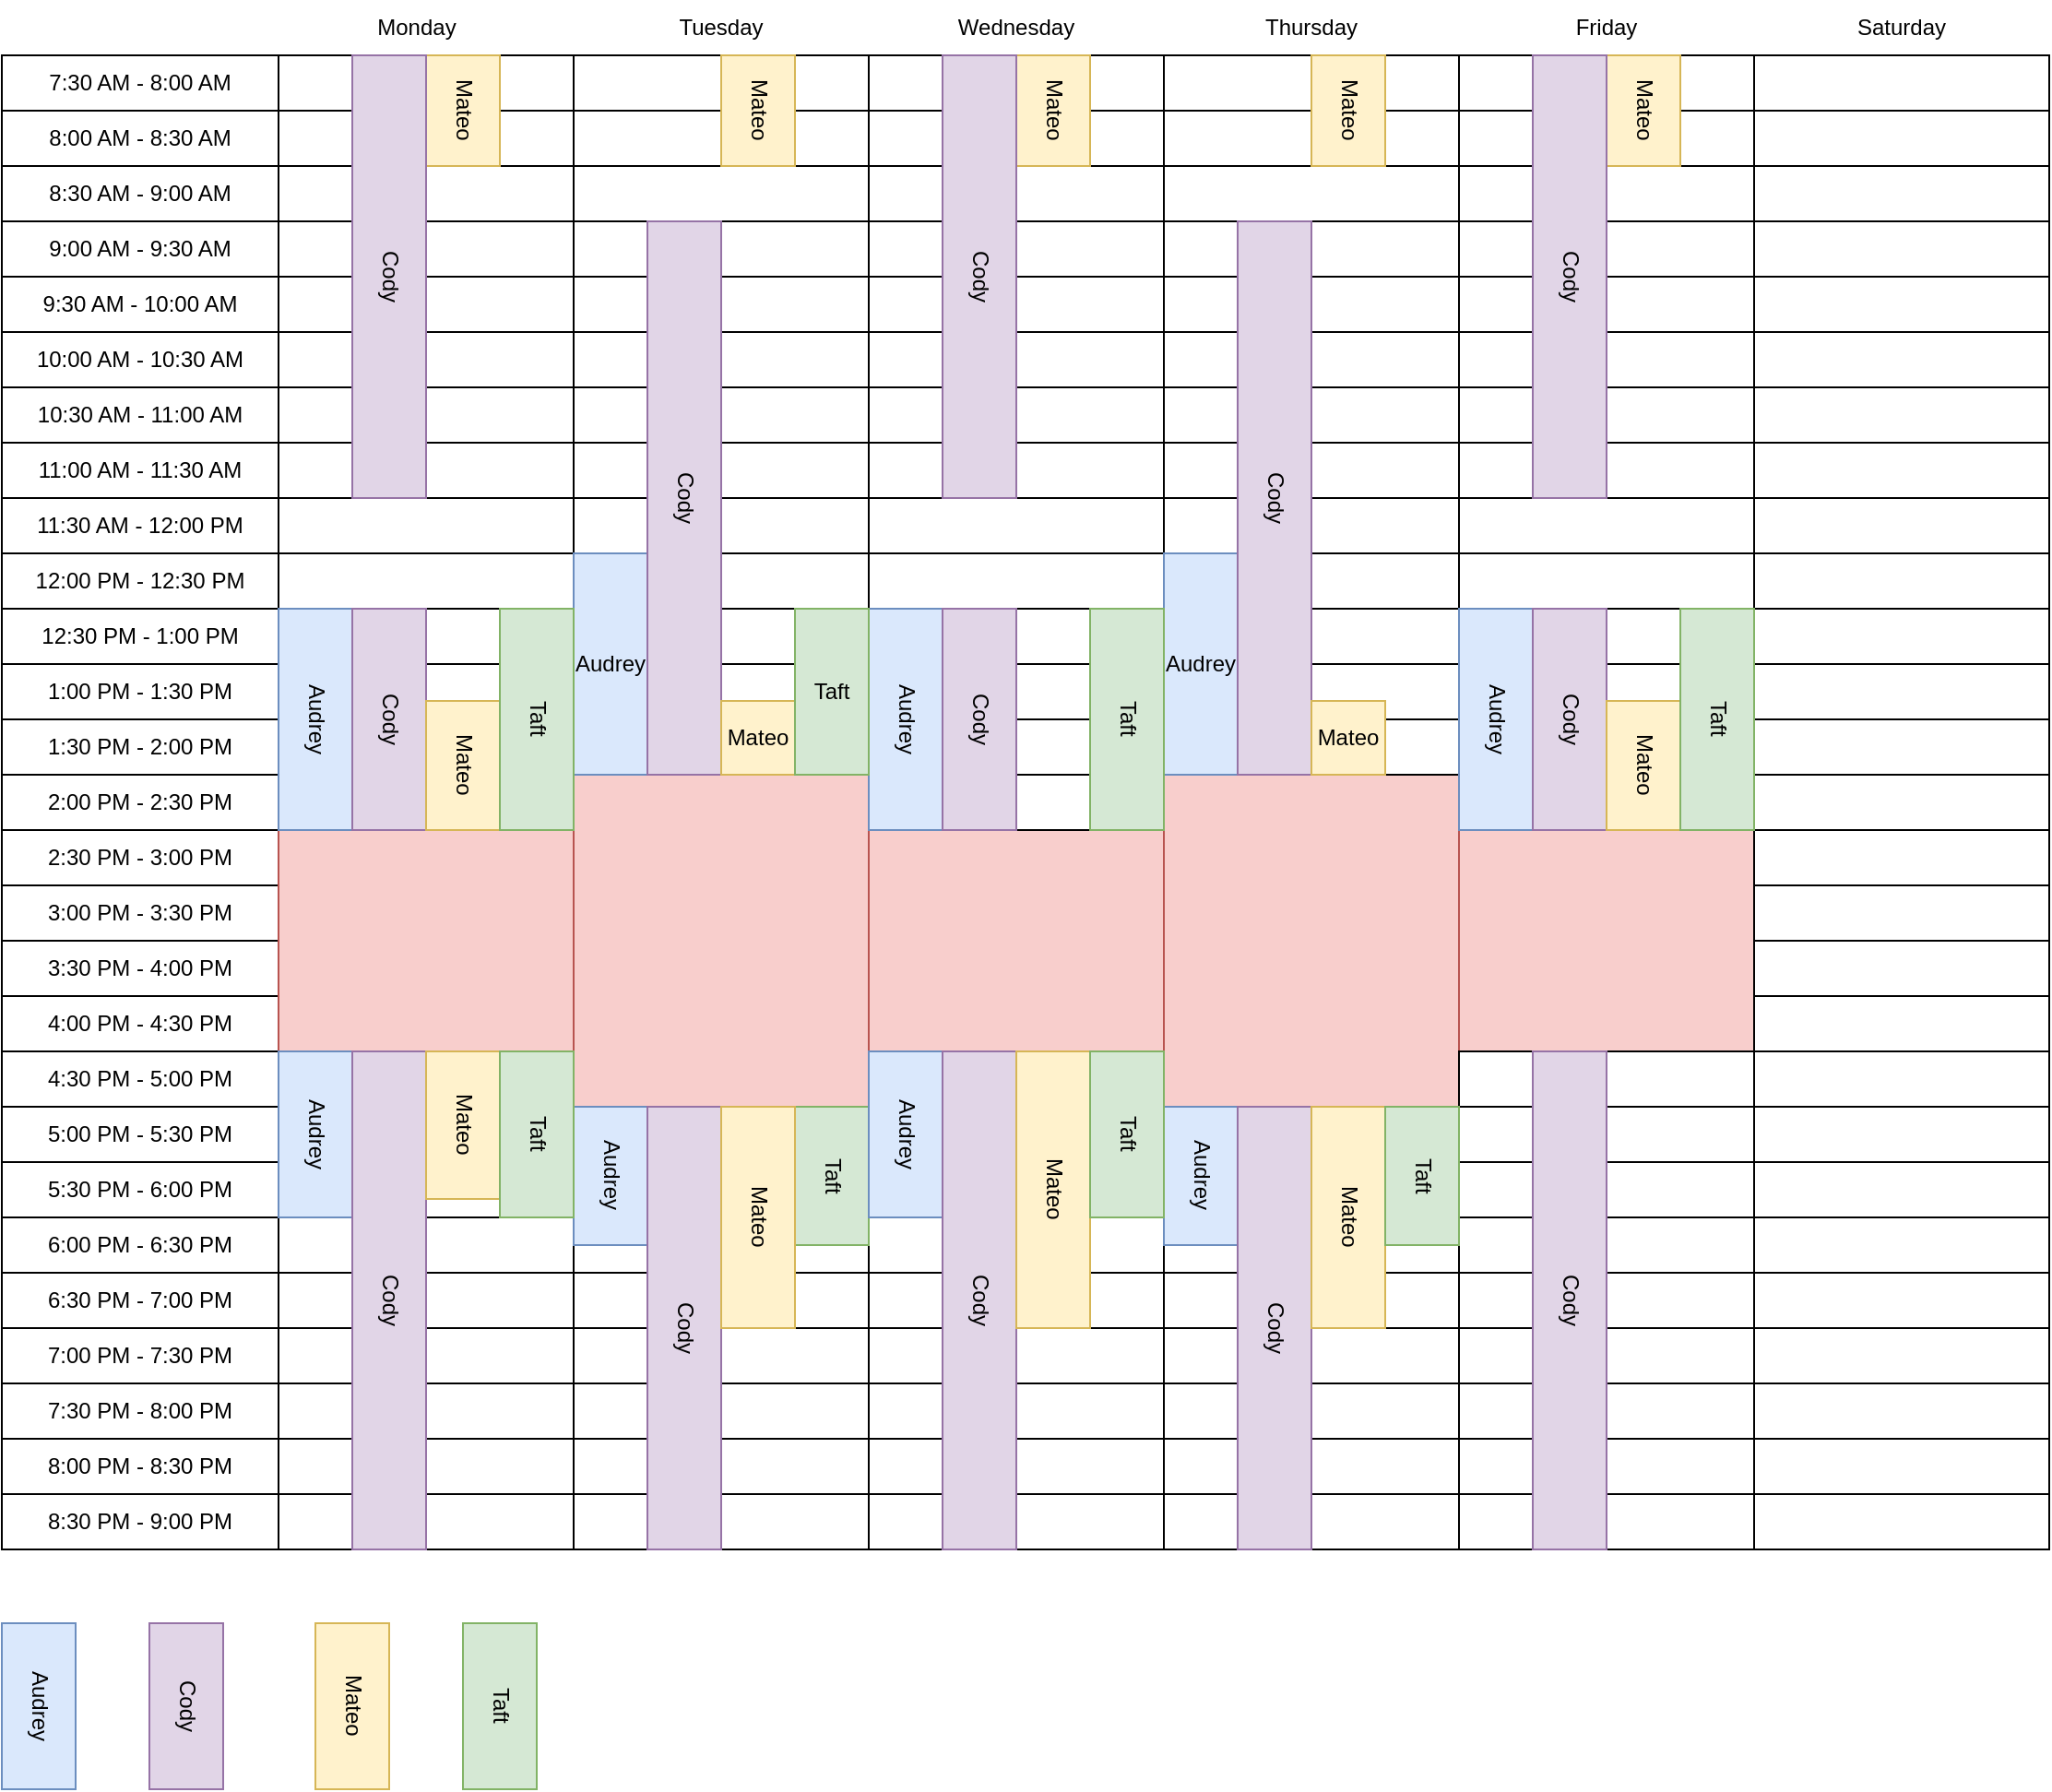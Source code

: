 <mxfile>
    <diagram id="uP_zvnIh-xmorhRnee6C" name="Page-1">
        <mxGraphModel dx="793" dy="464" grid="1" gridSize="10" guides="1" tooltips="1" connect="1" arrows="1" fold="1" page="1" pageScale="1" pageWidth="850" pageHeight="1100" math="0" shadow="0">
            <root>
                <mxCell id="0"/>
                <mxCell id="1" parent="0"/>
                <mxCell id="2" value="" style="rounded=0;whiteSpace=wrap;html=1;" parent="1" vertex="1">
                    <mxGeometry x="100" y="40" width="150" height="810" as="geometry"/>
                </mxCell>
                <mxCell id="4" value="7:30 AM - 8:00 AM" style="rounded=0;whiteSpace=wrap;html=1;" parent="1" vertex="1">
                    <mxGeometry x="100" y="40" width="150" height="30" as="geometry"/>
                </mxCell>
                <mxCell id="5" value="8:00 AM - 8:30 AM" style="rounded=0;whiteSpace=wrap;html=1;" parent="1" vertex="1">
                    <mxGeometry x="100" y="70" width="150" height="30" as="geometry"/>
                </mxCell>
                <mxCell id="7" value="8:30 AM - 9:00 AM" style="rounded=0;whiteSpace=wrap;html=1;" parent="1" vertex="1">
                    <mxGeometry x="100" y="100" width="150" height="30" as="geometry"/>
                </mxCell>
                <mxCell id="8" value="10:30 AM - 11:00 AM" style="rounded=0;whiteSpace=wrap;html=1;" parent="1" vertex="1">
                    <mxGeometry x="100" y="220" width="150" height="30" as="geometry"/>
                </mxCell>
                <mxCell id="9" value="11:00 AM - 11:30 AM" style="rounded=0;whiteSpace=wrap;html=1;" parent="1" vertex="1">
                    <mxGeometry x="100" y="250" width="150" height="30" as="geometry"/>
                </mxCell>
                <mxCell id="10" value="11:30 AM - 12:00 PM" style="rounded=0;whiteSpace=wrap;html=1;" parent="1" vertex="1">
                    <mxGeometry x="100" y="280" width="150" height="30" as="geometry"/>
                </mxCell>
                <mxCell id="11" value="12:00 PM - 12:30 PM" style="rounded=0;whiteSpace=wrap;html=1;" parent="1" vertex="1">
                    <mxGeometry x="100" y="310" width="150" height="30" as="geometry"/>
                </mxCell>
                <mxCell id="12" value="12:30 PM - 1:00 PM" style="rounded=0;whiteSpace=wrap;html=1;" parent="1" vertex="1">
                    <mxGeometry x="100" y="340" width="150" height="30" as="geometry"/>
                </mxCell>
                <mxCell id="13" value="1:00 PM - 1:30 PM" style="rounded=0;whiteSpace=wrap;html=1;" parent="1" vertex="1">
                    <mxGeometry x="100" y="370" width="150" height="30" as="geometry"/>
                </mxCell>
                <mxCell id="14" value="1:30 PM - 2:00 PM" style="rounded=0;whiteSpace=wrap;html=1;" parent="1" vertex="1">
                    <mxGeometry x="100" y="400" width="150" height="30" as="geometry"/>
                </mxCell>
                <mxCell id="15" value="2:00 PM - 2:30 PM" style="rounded=0;whiteSpace=wrap;html=1;" parent="1" vertex="1">
                    <mxGeometry x="100" y="430" width="150" height="30" as="geometry"/>
                </mxCell>
                <mxCell id="16" value="2:30 PM - 3:00 PM" style="rounded=0;whiteSpace=wrap;html=1;" parent="1" vertex="1">
                    <mxGeometry x="100" y="460" width="150" height="30" as="geometry"/>
                </mxCell>
                <mxCell id="17" value="3:00 PM - 3:30 PM" style="rounded=0;whiteSpace=wrap;html=1;" parent="1" vertex="1">
                    <mxGeometry x="100" y="490" width="150" height="30" as="geometry"/>
                </mxCell>
                <mxCell id="18" value="3:30 PM - 4:00 PM" style="rounded=0;whiteSpace=wrap;html=1;" parent="1" vertex="1">
                    <mxGeometry x="100" y="520" width="150" height="30" as="geometry"/>
                </mxCell>
                <mxCell id="19" value="4:00 PM - 4:30 PM" style="rounded=0;whiteSpace=wrap;html=1;" parent="1" vertex="1">
                    <mxGeometry x="100" y="550" width="150" height="30" as="geometry"/>
                </mxCell>
                <mxCell id="20" value="4:30 PM - 5:00 PM" style="rounded=0;whiteSpace=wrap;html=1;" parent="1" vertex="1">
                    <mxGeometry x="100" y="580" width="150" height="30" as="geometry"/>
                </mxCell>
                <mxCell id="23" value="5:00 PM - 5:30 PM" style="rounded=0;whiteSpace=wrap;html=1;" parent="1" vertex="1">
                    <mxGeometry x="100" y="610" width="150" height="30" as="geometry"/>
                </mxCell>
                <mxCell id="24" value="10:00 AM - 10:30 AM" style="rounded=0;whiteSpace=wrap;html=1;" parent="1" vertex="1">
                    <mxGeometry x="100" y="190" width="150" height="30" as="geometry"/>
                </mxCell>
                <mxCell id="25" value="5:30 PM - 6:00 PM" style="rounded=0;whiteSpace=wrap;html=1;" parent="1" vertex="1">
                    <mxGeometry x="100" y="640" width="150" height="30" as="geometry"/>
                </mxCell>
                <mxCell id="26" value="6:00 PM - 6:30 PM" style="rounded=0;whiteSpace=wrap;html=1;" parent="1" vertex="1">
                    <mxGeometry x="100" y="670" width="150" height="30" as="geometry"/>
                </mxCell>
                <mxCell id="27" value="6:30 PM - 7:00 PM" style="rounded=0;whiteSpace=wrap;html=1;" parent="1" vertex="1">
                    <mxGeometry x="100" y="700" width="150" height="30" as="geometry"/>
                </mxCell>
                <mxCell id="28" value="7:00 PM - 7:30 PM" style="rounded=0;whiteSpace=wrap;html=1;" parent="1" vertex="1">
                    <mxGeometry x="100" y="730" width="150" height="30" as="geometry"/>
                </mxCell>
                <mxCell id="30" value="7:30 PM - 8:00 PM" style="rounded=0;whiteSpace=wrap;html=1;" parent="1" vertex="1">
                    <mxGeometry x="100" y="760" width="150" height="30" as="geometry"/>
                </mxCell>
                <mxCell id="31" value="8:00 PM - 8:30 PM" style="rounded=0;whiteSpace=wrap;html=1;" parent="1" vertex="1">
                    <mxGeometry x="100" y="790" width="150" height="30" as="geometry"/>
                </mxCell>
                <mxCell id="32" value="8:30 PM - 9:00 PM" style="rounded=0;whiteSpace=wrap;html=1;" parent="1" vertex="1">
                    <mxGeometry x="100" y="820" width="150" height="30" as="geometry"/>
                </mxCell>
                <mxCell id="35" value="" style="rounded=0;whiteSpace=wrap;html=1;fillColor=#f8cecc;strokeColor=#b85450;" parent="1" vertex="1">
                    <mxGeometry x="250" y="40" width="160" height="810" as="geometry"/>
                </mxCell>
                <mxCell id="36" value="Monday" style="text;html=1;align=center;verticalAlign=middle;whiteSpace=wrap;rounded=0;" parent="1" vertex="1">
                    <mxGeometry x="295" y="10" width="60" height="30" as="geometry"/>
                </mxCell>
                <mxCell id="37" value="" style="rounded=0;whiteSpace=wrap;html=1;" parent="1" vertex="1">
                    <mxGeometry x="250" y="40" width="160" height="30" as="geometry"/>
                </mxCell>
                <mxCell id="38" value="" style="rounded=0;whiteSpace=wrap;html=1;" parent="1" vertex="1">
                    <mxGeometry x="250" y="70" width="160" height="30" as="geometry"/>
                </mxCell>
                <mxCell id="40" value="" style="rounded=0;whiteSpace=wrap;html=1;" parent="1" vertex="1">
                    <mxGeometry x="250" y="130" width="160" height="30" as="geometry"/>
                </mxCell>
                <mxCell id="41" value="" style="rounded=0;whiteSpace=wrap;html=1;" parent="1" vertex="1">
                    <mxGeometry x="250" y="160" width="160" height="30" as="geometry"/>
                </mxCell>
                <mxCell id="42" value="" style="rounded=0;whiteSpace=wrap;html=1;" parent="1" vertex="1">
                    <mxGeometry x="250" y="190" width="160" height="30" as="geometry"/>
                </mxCell>
                <mxCell id="43" value="" style="rounded=0;whiteSpace=wrap;html=1;" parent="1" vertex="1">
                    <mxGeometry x="250" y="220" width="160" height="30" as="geometry"/>
                </mxCell>
                <mxCell id="44" value="" style="rounded=0;whiteSpace=wrap;html=1;" parent="1" vertex="1">
                    <mxGeometry x="250" y="250" width="160" height="30" as="geometry"/>
                </mxCell>
                <mxCell id="45" value="" style="rounded=0;whiteSpace=wrap;html=1;" parent="1" vertex="1">
                    <mxGeometry x="250" y="280" width="160" height="30" as="geometry"/>
                </mxCell>
                <mxCell id="46" value="" style="rounded=0;whiteSpace=wrap;html=1;" parent="1" vertex="1">
                    <mxGeometry x="250" y="310" width="160" height="30" as="geometry"/>
                </mxCell>
                <mxCell id="47" value="" style="rounded=0;whiteSpace=wrap;html=1;" parent="1" vertex="1">
                    <mxGeometry x="250" y="340" width="160" height="30" as="geometry"/>
                </mxCell>
                <mxCell id="48" value="" style="rounded=0;whiteSpace=wrap;html=1;" parent="1" vertex="1">
                    <mxGeometry x="250" y="370" width="160" height="30" as="geometry"/>
                </mxCell>
                <mxCell id="49" value="" style="rounded=0;whiteSpace=wrap;html=1;" parent="1" vertex="1">
                    <mxGeometry x="250" y="400" width="160" height="30" as="geometry"/>
                </mxCell>
                <mxCell id="50" value="" style="rounded=0;whiteSpace=wrap;html=1;" parent="1" vertex="1">
                    <mxGeometry x="250" y="430" width="160" height="30" as="geometry"/>
                </mxCell>
                <mxCell id="55" value="" style="rounded=0;whiteSpace=wrap;html=1;" parent="1" vertex="1">
                    <mxGeometry x="250" y="580" width="160" height="30" as="geometry"/>
                </mxCell>
                <mxCell id="56" value="" style="rounded=0;whiteSpace=wrap;html=1;" parent="1" vertex="1">
                    <mxGeometry x="250" y="610" width="160" height="30" as="geometry"/>
                </mxCell>
                <mxCell id="57" value="" style="rounded=0;whiteSpace=wrap;html=1;" parent="1" vertex="1">
                    <mxGeometry x="250" y="640" width="160" height="30" as="geometry"/>
                </mxCell>
                <mxCell id="58" value="" style="rounded=0;whiteSpace=wrap;html=1;" parent="1" vertex="1">
                    <mxGeometry x="250" y="670" width="160" height="30" as="geometry"/>
                </mxCell>
                <mxCell id="59" value="" style="rounded=0;whiteSpace=wrap;html=1;" parent="1" vertex="1">
                    <mxGeometry x="250" y="700" width="160" height="30" as="geometry"/>
                </mxCell>
                <mxCell id="60" value="" style="rounded=0;whiteSpace=wrap;html=1;" parent="1" vertex="1">
                    <mxGeometry x="250" y="730" width="160" height="30" as="geometry"/>
                </mxCell>
                <mxCell id="61" value="" style="rounded=0;whiteSpace=wrap;html=1;" parent="1" vertex="1">
                    <mxGeometry x="250" y="760" width="160" height="30" as="geometry"/>
                </mxCell>
                <mxCell id="62" value="" style="rounded=0;whiteSpace=wrap;html=1;" parent="1" vertex="1">
                    <mxGeometry x="250" y="790" width="160" height="30" as="geometry"/>
                </mxCell>
                <mxCell id="63" value="" style="rounded=0;whiteSpace=wrap;html=1;" parent="1" vertex="1">
                    <mxGeometry x="250" y="820" width="160" height="30" as="geometry"/>
                </mxCell>
                <mxCell id="64" value="" style="rounded=0;whiteSpace=wrap;html=1;fillColor=#f8cecc;strokeColor=#b85450;" parent="1" vertex="1">
                    <mxGeometry x="410" y="40" width="160" height="810" as="geometry"/>
                </mxCell>
                <mxCell id="65" value="Tuesday" style="text;html=1;align=center;verticalAlign=middle;whiteSpace=wrap;rounded=0;" parent="1" vertex="1">
                    <mxGeometry x="460" y="10" width="60" height="30" as="geometry"/>
                </mxCell>
                <mxCell id="66" value="" style="rounded=0;whiteSpace=wrap;html=1;" parent="1" vertex="1">
                    <mxGeometry x="410" y="40" width="160" height="30" as="geometry"/>
                </mxCell>
                <mxCell id="67" value="" style="rounded=0;whiteSpace=wrap;html=1;" parent="1" vertex="1">
                    <mxGeometry x="410" y="70" width="160" height="30" as="geometry"/>
                </mxCell>
                <mxCell id="68" value="" style="rounded=0;whiteSpace=wrap;html=1;" parent="1" vertex="1">
                    <mxGeometry x="410" y="100" width="160" height="30" as="geometry"/>
                </mxCell>
                <mxCell id="69" value="" style="rounded=0;whiteSpace=wrap;html=1;" parent="1" vertex="1">
                    <mxGeometry x="410" y="130" width="160" height="30" as="geometry"/>
                </mxCell>
                <mxCell id="70" value="" style="rounded=0;whiteSpace=wrap;html=1;" parent="1" vertex="1">
                    <mxGeometry x="410" y="160" width="160" height="30" as="geometry"/>
                </mxCell>
                <mxCell id="71" value="" style="rounded=0;whiteSpace=wrap;html=1;" parent="1" vertex="1">
                    <mxGeometry x="410" y="190" width="160" height="30" as="geometry"/>
                </mxCell>
                <mxCell id="72" value="" style="rounded=0;whiteSpace=wrap;html=1;" parent="1" vertex="1">
                    <mxGeometry x="410" y="220" width="160" height="30" as="geometry"/>
                </mxCell>
                <mxCell id="73" value="" style="rounded=0;whiteSpace=wrap;html=1;" parent="1" vertex="1">
                    <mxGeometry x="410" y="250" width="160" height="30" as="geometry"/>
                </mxCell>
                <mxCell id="74" value="" style="rounded=0;whiteSpace=wrap;html=1;" parent="1" vertex="1">
                    <mxGeometry x="410" y="280" width="160" height="30" as="geometry"/>
                </mxCell>
                <mxCell id="75" value="" style="rounded=0;whiteSpace=wrap;html=1;" parent="1" vertex="1">
                    <mxGeometry x="410" y="310" width="160" height="30" as="geometry"/>
                </mxCell>
                <mxCell id="76" value="" style="rounded=0;whiteSpace=wrap;html=1;" parent="1" vertex="1">
                    <mxGeometry x="410" y="340" width="160" height="30" as="geometry"/>
                </mxCell>
                <mxCell id="77" value="" style="rounded=0;whiteSpace=wrap;html=1;" parent="1" vertex="1">
                    <mxGeometry x="410" y="370" width="160" height="30" as="geometry"/>
                </mxCell>
                <mxCell id="78" value="" style="rounded=0;whiteSpace=wrap;html=1;" parent="1" vertex="1">
                    <mxGeometry x="410" y="400" width="160" height="30" as="geometry"/>
                </mxCell>
                <mxCell id="85" value="" style="rounded=0;whiteSpace=wrap;html=1;" parent="1" vertex="1">
                    <mxGeometry x="410" y="610" width="160" height="30" as="geometry"/>
                </mxCell>
                <mxCell id="86" value="" style="rounded=0;whiteSpace=wrap;html=1;" parent="1" vertex="1">
                    <mxGeometry x="410" y="640" width="160" height="30" as="geometry"/>
                </mxCell>
                <mxCell id="87" value="" style="rounded=0;whiteSpace=wrap;html=1;" parent="1" vertex="1">
                    <mxGeometry x="410" y="670" width="160" height="30" as="geometry"/>
                </mxCell>
                <mxCell id="88" value="" style="rounded=0;whiteSpace=wrap;html=1;" parent="1" vertex="1">
                    <mxGeometry x="410" y="700" width="160" height="30" as="geometry"/>
                </mxCell>
                <mxCell id="89" value="" style="rounded=0;whiteSpace=wrap;html=1;" parent="1" vertex="1">
                    <mxGeometry x="410" y="730" width="160" height="30" as="geometry"/>
                </mxCell>
                <mxCell id="90" value="" style="rounded=0;whiteSpace=wrap;html=1;" parent="1" vertex="1">
                    <mxGeometry x="410" y="760" width="160" height="30" as="geometry"/>
                </mxCell>
                <mxCell id="91" value="" style="rounded=0;whiteSpace=wrap;html=1;" parent="1" vertex="1">
                    <mxGeometry x="410" y="790" width="160" height="30" as="geometry"/>
                </mxCell>
                <mxCell id="92" value="" style="rounded=0;whiteSpace=wrap;html=1;" parent="1" vertex="1">
                    <mxGeometry x="410" y="820" width="160" height="30" as="geometry"/>
                </mxCell>
                <mxCell id="93" value="" style="rounded=0;whiteSpace=wrap;html=1;fillColor=#f8cecc;strokeColor=#b85450;" parent="1" vertex="1">
                    <mxGeometry x="570" y="40" width="160" height="810" as="geometry"/>
                </mxCell>
                <mxCell id="94" value="Wednesday" style="text;html=1;align=center;verticalAlign=middle;whiteSpace=wrap;rounded=0;" parent="1" vertex="1">
                    <mxGeometry x="620" y="10" width="60" height="30" as="geometry"/>
                </mxCell>
                <mxCell id="95" value="" style="rounded=0;whiteSpace=wrap;html=1;" parent="1" vertex="1">
                    <mxGeometry x="570" y="40" width="160" height="30" as="geometry"/>
                </mxCell>
                <mxCell id="96" value="" style="rounded=0;whiteSpace=wrap;html=1;" parent="1" vertex="1">
                    <mxGeometry x="570" y="70" width="160" height="30" as="geometry"/>
                </mxCell>
                <mxCell id="97" value="" style="rounded=0;whiteSpace=wrap;html=1;" parent="1" vertex="1">
                    <mxGeometry x="570" y="100" width="160" height="30" as="geometry"/>
                </mxCell>
                <mxCell id="98" value="" style="rounded=0;whiteSpace=wrap;html=1;" parent="1" vertex="1">
                    <mxGeometry x="570" y="130" width="160" height="30" as="geometry"/>
                </mxCell>
                <mxCell id="99" value="" style="rounded=0;whiteSpace=wrap;html=1;" parent="1" vertex="1">
                    <mxGeometry x="570" y="160" width="160" height="30" as="geometry"/>
                </mxCell>
                <mxCell id="100" value="" style="rounded=0;whiteSpace=wrap;html=1;" parent="1" vertex="1">
                    <mxGeometry x="570" y="190" width="160" height="30" as="geometry"/>
                </mxCell>
                <mxCell id="101" value="" style="rounded=0;whiteSpace=wrap;html=1;" parent="1" vertex="1">
                    <mxGeometry x="570" y="220" width="160" height="30" as="geometry"/>
                </mxCell>
                <mxCell id="102" value="" style="rounded=0;whiteSpace=wrap;html=1;" parent="1" vertex="1">
                    <mxGeometry x="570" y="250" width="160" height="30" as="geometry"/>
                </mxCell>
                <mxCell id="103" value="" style="rounded=0;whiteSpace=wrap;html=1;" parent="1" vertex="1">
                    <mxGeometry x="570" y="280" width="160" height="30" as="geometry"/>
                </mxCell>
                <mxCell id="104" value="" style="rounded=0;whiteSpace=wrap;html=1;" parent="1" vertex="1">
                    <mxGeometry x="570" y="310" width="160" height="30" as="geometry"/>
                </mxCell>
                <mxCell id="105" value="" style="rounded=0;whiteSpace=wrap;html=1;" parent="1" vertex="1">
                    <mxGeometry x="570" y="340" width="160" height="30" as="geometry"/>
                </mxCell>
                <mxCell id="106" value="" style="rounded=0;whiteSpace=wrap;html=1;" parent="1" vertex="1">
                    <mxGeometry x="570" y="370" width="160" height="30" as="geometry"/>
                </mxCell>
                <mxCell id="107" value="" style="rounded=0;whiteSpace=wrap;html=1;" parent="1" vertex="1">
                    <mxGeometry x="570" y="400" width="160" height="30" as="geometry"/>
                </mxCell>
                <mxCell id="108" value="" style="rounded=0;whiteSpace=wrap;html=1;" parent="1" vertex="1">
                    <mxGeometry x="570" y="430" width="160" height="30" as="geometry"/>
                </mxCell>
                <mxCell id="113" value="" style="rounded=0;whiteSpace=wrap;html=1;" parent="1" vertex="1">
                    <mxGeometry x="570" y="580" width="160" height="30" as="geometry"/>
                </mxCell>
                <mxCell id="114" value="" style="rounded=0;whiteSpace=wrap;html=1;" parent="1" vertex="1">
                    <mxGeometry x="570" y="610" width="160" height="30" as="geometry"/>
                </mxCell>
                <mxCell id="115" value="" style="rounded=0;whiteSpace=wrap;html=1;" parent="1" vertex="1">
                    <mxGeometry x="570" y="640" width="160" height="30" as="geometry"/>
                </mxCell>
                <mxCell id="116" value="" style="rounded=0;whiteSpace=wrap;html=1;" parent="1" vertex="1">
                    <mxGeometry x="570" y="670" width="160" height="30" as="geometry"/>
                </mxCell>
                <mxCell id="117" value="" style="rounded=0;whiteSpace=wrap;html=1;" parent="1" vertex="1">
                    <mxGeometry x="570" y="700" width="160" height="30" as="geometry"/>
                </mxCell>
                <mxCell id="118" value="" style="rounded=0;whiteSpace=wrap;html=1;" parent="1" vertex="1">
                    <mxGeometry x="570" y="730" width="160" height="30" as="geometry"/>
                </mxCell>
                <mxCell id="119" value="" style="rounded=0;whiteSpace=wrap;html=1;" parent="1" vertex="1">
                    <mxGeometry x="570" y="760" width="160" height="30" as="geometry"/>
                </mxCell>
                <mxCell id="120" value="" style="rounded=0;whiteSpace=wrap;html=1;" parent="1" vertex="1">
                    <mxGeometry x="570" y="790" width="160" height="30" as="geometry"/>
                </mxCell>
                <mxCell id="121" value="" style="rounded=0;whiteSpace=wrap;html=1;" parent="1" vertex="1">
                    <mxGeometry x="570" y="820" width="160" height="30" as="geometry"/>
                </mxCell>
                <mxCell id="122" value="" style="rounded=0;whiteSpace=wrap;html=1;fillColor=#f8cecc;strokeColor=#b85450;" parent="1" vertex="1">
                    <mxGeometry x="730" y="40" width="160" height="810" as="geometry"/>
                </mxCell>
                <mxCell id="123" value="Thursday" style="text;html=1;align=center;verticalAlign=middle;whiteSpace=wrap;rounded=0;" parent="1" vertex="1">
                    <mxGeometry x="780" y="10" width="60" height="30" as="geometry"/>
                </mxCell>
                <mxCell id="124" value="" style="rounded=0;whiteSpace=wrap;html=1;" parent="1" vertex="1">
                    <mxGeometry x="730" y="40" width="160" height="30" as="geometry"/>
                </mxCell>
                <mxCell id="125" value="" style="rounded=0;whiteSpace=wrap;html=1;" parent="1" vertex="1">
                    <mxGeometry x="730" y="70" width="160" height="30" as="geometry"/>
                </mxCell>
                <mxCell id="126" value="" style="rounded=0;whiteSpace=wrap;html=1;" parent="1" vertex="1">
                    <mxGeometry x="730" y="100" width="160" height="30" as="geometry"/>
                </mxCell>
                <mxCell id="127" value="" style="rounded=0;whiteSpace=wrap;html=1;" parent="1" vertex="1">
                    <mxGeometry x="730" y="130" width="160" height="30" as="geometry"/>
                </mxCell>
                <mxCell id="128" value="" style="rounded=0;whiteSpace=wrap;html=1;" parent="1" vertex="1">
                    <mxGeometry x="730" y="160" width="160" height="30" as="geometry"/>
                </mxCell>
                <mxCell id="129" value="" style="rounded=0;whiteSpace=wrap;html=1;" parent="1" vertex="1">
                    <mxGeometry x="730" y="190" width="160" height="30" as="geometry"/>
                </mxCell>
                <mxCell id="130" value="" style="rounded=0;whiteSpace=wrap;html=1;" parent="1" vertex="1">
                    <mxGeometry x="730" y="220" width="160" height="30" as="geometry"/>
                </mxCell>
                <mxCell id="131" value="" style="rounded=0;whiteSpace=wrap;html=1;" parent="1" vertex="1">
                    <mxGeometry x="730" y="250" width="160" height="30" as="geometry"/>
                </mxCell>
                <mxCell id="132" value="" style="rounded=0;whiteSpace=wrap;html=1;" parent="1" vertex="1">
                    <mxGeometry x="730" y="280" width="160" height="30" as="geometry"/>
                </mxCell>
                <mxCell id="133" value="" style="rounded=0;whiteSpace=wrap;html=1;" parent="1" vertex="1">
                    <mxGeometry x="730" y="310" width="160" height="30" as="geometry"/>
                </mxCell>
                <mxCell id="134" value="" style="rounded=0;whiteSpace=wrap;html=1;" parent="1" vertex="1">
                    <mxGeometry x="730" y="340" width="160" height="30" as="geometry"/>
                </mxCell>
                <mxCell id="135" value="" style="rounded=0;whiteSpace=wrap;html=1;" parent="1" vertex="1">
                    <mxGeometry x="730" y="370" width="160" height="30" as="geometry"/>
                </mxCell>
                <mxCell id="136" value="" style="rounded=0;whiteSpace=wrap;html=1;" parent="1" vertex="1">
                    <mxGeometry x="730" y="400" width="160" height="30" as="geometry"/>
                </mxCell>
                <mxCell id="143" value="" style="rounded=0;whiteSpace=wrap;html=1;" parent="1" vertex="1">
                    <mxGeometry x="730" y="610" width="160" height="30" as="geometry"/>
                </mxCell>
                <mxCell id="144" value="" style="rounded=0;whiteSpace=wrap;html=1;" parent="1" vertex="1">
                    <mxGeometry x="730" y="640" width="160" height="30" as="geometry"/>
                </mxCell>
                <mxCell id="145" value="" style="rounded=0;whiteSpace=wrap;html=1;" parent="1" vertex="1">
                    <mxGeometry x="730" y="670" width="160" height="30" as="geometry"/>
                </mxCell>
                <mxCell id="146" value="" style="rounded=0;whiteSpace=wrap;html=1;" parent="1" vertex="1">
                    <mxGeometry x="730" y="700" width="160" height="30" as="geometry"/>
                </mxCell>
                <mxCell id="147" value="" style="rounded=0;whiteSpace=wrap;html=1;" parent="1" vertex="1">
                    <mxGeometry x="730" y="730" width="160" height="30" as="geometry"/>
                </mxCell>
                <mxCell id="148" value="" style="rounded=0;whiteSpace=wrap;html=1;" parent="1" vertex="1">
                    <mxGeometry x="730" y="760" width="160" height="30" as="geometry"/>
                </mxCell>
                <mxCell id="149" value="" style="rounded=0;whiteSpace=wrap;html=1;" parent="1" vertex="1">
                    <mxGeometry x="730" y="790" width="160" height="30" as="geometry"/>
                </mxCell>
                <mxCell id="150" value="" style="rounded=0;whiteSpace=wrap;html=1;" parent="1" vertex="1">
                    <mxGeometry x="730" y="820" width="160" height="30" as="geometry"/>
                </mxCell>
                <mxCell id="151" value="" style="rounded=0;whiteSpace=wrap;html=1;fillColor=#f8cecc;strokeColor=#b85450;" parent="1" vertex="1">
                    <mxGeometry x="890" y="40" width="160" height="810" as="geometry"/>
                </mxCell>
                <mxCell id="152" value="Friday" style="text;html=1;align=center;verticalAlign=middle;whiteSpace=wrap;rounded=0;" parent="1" vertex="1">
                    <mxGeometry x="940" y="10" width="60" height="30" as="geometry"/>
                </mxCell>
                <mxCell id="153" value="" style="rounded=0;whiteSpace=wrap;html=1;" parent="1" vertex="1">
                    <mxGeometry x="890" y="40" width="160" height="30" as="geometry"/>
                </mxCell>
                <mxCell id="154" value="" style="rounded=0;whiteSpace=wrap;html=1;" parent="1" vertex="1">
                    <mxGeometry x="890" y="70" width="160" height="30" as="geometry"/>
                </mxCell>
                <mxCell id="155" value="" style="rounded=0;whiteSpace=wrap;html=1;" parent="1" vertex="1">
                    <mxGeometry x="890" y="100" width="160" height="30" as="geometry"/>
                </mxCell>
                <mxCell id="156" value="" style="rounded=0;whiteSpace=wrap;html=1;" parent="1" vertex="1">
                    <mxGeometry x="890" y="130" width="160" height="30" as="geometry"/>
                </mxCell>
                <mxCell id="157" value="" style="rounded=0;whiteSpace=wrap;html=1;" parent="1" vertex="1">
                    <mxGeometry x="890" y="160" width="160" height="30" as="geometry"/>
                </mxCell>
                <mxCell id="158" value="" style="rounded=0;whiteSpace=wrap;html=1;" parent="1" vertex="1">
                    <mxGeometry x="890" y="190" width="160" height="30" as="geometry"/>
                </mxCell>
                <mxCell id="159" value="" style="rounded=0;whiteSpace=wrap;html=1;" parent="1" vertex="1">
                    <mxGeometry x="890" y="220" width="160" height="30" as="geometry"/>
                </mxCell>
                <mxCell id="160" value="" style="rounded=0;whiteSpace=wrap;html=1;" parent="1" vertex="1">
                    <mxGeometry x="890" y="250" width="160" height="30" as="geometry"/>
                </mxCell>
                <mxCell id="161" value="" style="rounded=0;whiteSpace=wrap;html=1;" parent="1" vertex="1">
                    <mxGeometry x="890" y="280" width="160" height="30" as="geometry"/>
                </mxCell>
                <mxCell id="162" value="" style="rounded=0;whiteSpace=wrap;html=1;" parent="1" vertex="1">
                    <mxGeometry x="890" y="310" width="160" height="30" as="geometry"/>
                </mxCell>
                <mxCell id="163" value="" style="rounded=0;whiteSpace=wrap;html=1;" parent="1" vertex="1">
                    <mxGeometry x="890" y="340" width="160" height="30" as="geometry"/>
                </mxCell>
                <mxCell id="164" value="" style="rounded=0;whiteSpace=wrap;html=1;" parent="1" vertex="1">
                    <mxGeometry x="890" y="370" width="160" height="30" as="geometry"/>
                </mxCell>
                <mxCell id="165" value="" style="rounded=0;whiteSpace=wrap;html=1;" parent="1" vertex="1">
                    <mxGeometry x="890" y="400" width="160" height="30" as="geometry"/>
                </mxCell>
                <mxCell id="166" value="" style="rounded=0;whiteSpace=wrap;html=1;" parent="1" vertex="1">
                    <mxGeometry x="890" y="430" width="160" height="30" as="geometry"/>
                </mxCell>
                <mxCell id="171" value="" style="rounded=0;whiteSpace=wrap;html=1;" parent="1" vertex="1">
                    <mxGeometry x="890" y="580" width="160" height="30" as="geometry"/>
                </mxCell>
                <mxCell id="172" value="" style="rounded=0;whiteSpace=wrap;html=1;" parent="1" vertex="1">
                    <mxGeometry x="890" y="610" width="160" height="30" as="geometry"/>
                </mxCell>
                <mxCell id="173" value="" style="rounded=0;whiteSpace=wrap;html=1;" parent="1" vertex="1">
                    <mxGeometry x="890" y="640" width="160" height="30" as="geometry"/>
                </mxCell>
                <mxCell id="174" value="" style="rounded=0;whiteSpace=wrap;html=1;" parent="1" vertex="1">
                    <mxGeometry x="890" y="670" width="160" height="30" as="geometry"/>
                </mxCell>
                <mxCell id="175" value="" style="rounded=0;whiteSpace=wrap;html=1;" parent="1" vertex="1">
                    <mxGeometry x="890" y="700" width="160" height="30" as="geometry"/>
                </mxCell>
                <mxCell id="176" value="" style="rounded=0;whiteSpace=wrap;html=1;" parent="1" vertex="1">
                    <mxGeometry x="890" y="730" width="160" height="30" as="geometry"/>
                </mxCell>
                <mxCell id="177" value="" style="rounded=0;whiteSpace=wrap;html=1;" parent="1" vertex="1">
                    <mxGeometry x="890" y="760" width="160" height="30" as="geometry"/>
                </mxCell>
                <mxCell id="178" value="" style="rounded=0;whiteSpace=wrap;html=1;" parent="1" vertex="1">
                    <mxGeometry x="890" y="790" width="160" height="30" as="geometry"/>
                </mxCell>
                <mxCell id="179" value="" style="rounded=0;whiteSpace=wrap;html=1;" parent="1" vertex="1">
                    <mxGeometry x="890" y="820" width="160" height="30" as="geometry"/>
                </mxCell>
                <mxCell id="180" value="" style="rounded=0;whiteSpace=wrap;html=1;" parent="1" vertex="1">
                    <mxGeometry x="1050" y="40" width="160" height="810" as="geometry"/>
                </mxCell>
                <mxCell id="181" value="Saturday" style="text;html=1;align=center;verticalAlign=middle;whiteSpace=wrap;rounded=0;" parent="1" vertex="1">
                    <mxGeometry x="1100" y="10" width="60" height="30" as="geometry"/>
                </mxCell>
                <mxCell id="182" value="" style="rounded=0;whiteSpace=wrap;html=1;" parent="1" vertex="1">
                    <mxGeometry x="1050" y="40" width="160" height="30" as="geometry"/>
                </mxCell>
                <mxCell id="183" value="" style="rounded=0;whiteSpace=wrap;html=1;" parent="1" vertex="1">
                    <mxGeometry x="1050" y="70" width="160" height="30" as="geometry"/>
                </mxCell>
                <mxCell id="184" value="" style="rounded=0;whiteSpace=wrap;html=1;" parent="1" vertex="1">
                    <mxGeometry x="1050" y="100" width="160" height="30" as="geometry"/>
                </mxCell>
                <mxCell id="185" value="" style="rounded=0;whiteSpace=wrap;html=1;" parent="1" vertex="1">
                    <mxGeometry x="1050" y="130" width="160" height="30" as="geometry"/>
                </mxCell>
                <mxCell id="186" value="" style="rounded=0;whiteSpace=wrap;html=1;" parent="1" vertex="1">
                    <mxGeometry x="1050" y="160" width="160" height="30" as="geometry"/>
                </mxCell>
                <mxCell id="187" value="" style="rounded=0;whiteSpace=wrap;html=1;" parent="1" vertex="1">
                    <mxGeometry x="1050" y="190" width="160" height="30" as="geometry"/>
                </mxCell>
                <mxCell id="188" value="" style="rounded=0;whiteSpace=wrap;html=1;" parent="1" vertex="1">
                    <mxGeometry x="1050" y="220" width="160" height="30" as="geometry"/>
                </mxCell>
                <mxCell id="189" value="" style="rounded=0;whiteSpace=wrap;html=1;" parent="1" vertex="1">
                    <mxGeometry x="1050" y="250" width="160" height="30" as="geometry"/>
                </mxCell>
                <mxCell id="190" value="" style="rounded=0;whiteSpace=wrap;html=1;" parent="1" vertex="1">
                    <mxGeometry x="1050" y="280" width="160" height="30" as="geometry"/>
                </mxCell>
                <mxCell id="191" value="" style="rounded=0;whiteSpace=wrap;html=1;" parent="1" vertex="1">
                    <mxGeometry x="1050" y="310" width="160" height="30" as="geometry"/>
                </mxCell>
                <mxCell id="192" value="" style="rounded=0;whiteSpace=wrap;html=1;" parent="1" vertex="1">
                    <mxGeometry x="1050" y="340" width="160" height="30" as="geometry"/>
                </mxCell>
                <mxCell id="193" value="" style="rounded=0;whiteSpace=wrap;html=1;" parent="1" vertex="1">
                    <mxGeometry x="1050" y="370" width="160" height="30" as="geometry"/>
                </mxCell>
                <mxCell id="194" value="" style="rounded=0;whiteSpace=wrap;html=1;" parent="1" vertex="1">
                    <mxGeometry x="1050" y="400" width="160" height="30" as="geometry"/>
                </mxCell>
                <mxCell id="195" value="" style="rounded=0;whiteSpace=wrap;html=1;" parent="1" vertex="1">
                    <mxGeometry x="1050" y="430" width="160" height="30" as="geometry"/>
                </mxCell>
                <mxCell id="196" value="" style="rounded=0;whiteSpace=wrap;html=1;" parent="1" vertex="1">
                    <mxGeometry x="1050" y="460" width="160" height="30" as="geometry"/>
                </mxCell>
                <mxCell id="197" value="" style="rounded=0;whiteSpace=wrap;html=1;" parent="1" vertex="1">
                    <mxGeometry x="1050" y="490" width="160" height="30" as="geometry"/>
                </mxCell>
                <mxCell id="198" value="" style="rounded=0;whiteSpace=wrap;html=1;" parent="1" vertex="1">
                    <mxGeometry x="1050" y="520" width="160" height="30" as="geometry"/>
                </mxCell>
                <mxCell id="199" value="" style="rounded=0;whiteSpace=wrap;html=1;" parent="1" vertex="1">
                    <mxGeometry x="1050" y="550" width="160" height="30" as="geometry"/>
                </mxCell>
                <mxCell id="200" value="" style="rounded=0;whiteSpace=wrap;html=1;" parent="1" vertex="1">
                    <mxGeometry x="1050" y="580" width="160" height="30" as="geometry"/>
                </mxCell>
                <mxCell id="201" value="" style="rounded=0;whiteSpace=wrap;html=1;" parent="1" vertex="1">
                    <mxGeometry x="1050" y="610" width="160" height="30" as="geometry"/>
                </mxCell>
                <mxCell id="202" value="" style="rounded=0;whiteSpace=wrap;html=1;" parent="1" vertex="1">
                    <mxGeometry x="1050" y="640" width="160" height="30" as="geometry"/>
                </mxCell>
                <mxCell id="203" value="" style="rounded=0;whiteSpace=wrap;html=1;" parent="1" vertex="1">
                    <mxGeometry x="1050" y="670" width="160" height="30" as="geometry"/>
                </mxCell>
                <mxCell id="204" value="" style="rounded=0;whiteSpace=wrap;html=1;" parent="1" vertex="1">
                    <mxGeometry x="1050" y="700" width="160" height="30" as="geometry"/>
                </mxCell>
                <mxCell id="205" value="" style="rounded=0;whiteSpace=wrap;html=1;" parent="1" vertex="1">
                    <mxGeometry x="1050" y="730" width="160" height="30" as="geometry"/>
                </mxCell>
                <mxCell id="206" value="" style="rounded=0;whiteSpace=wrap;html=1;" parent="1" vertex="1">
                    <mxGeometry x="1050" y="760" width="160" height="30" as="geometry"/>
                </mxCell>
                <mxCell id="207" value="" style="rounded=0;whiteSpace=wrap;html=1;" parent="1" vertex="1">
                    <mxGeometry x="1050" y="790" width="160" height="30" as="geometry"/>
                </mxCell>
                <mxCell id="208" value="" style="rounded=0;whiteSpace=wrap;html=1;" parent="1" vertex="1">
                    <mxGeometry x="1050" y="820" width="160" height="30" as="geometry"/>
                </mxCell>
                <mxCell id="209" value="9:00 AM - 9:30 AM" style="rounded=0;whiteSpace=wrap;html=1;" parent="1" vertex="1">
                    <mxGeometry x="100" y="130" width="150" height="30" as="geometry"/>
                </mxCell>
                <mxCell id="210" value="9:30 AM - 10:00 AM" style="rounded=0;whiteSpace=wrap;html=1;" parent="1" vertex="1">
                    <mxGeometry x="100" y="160" width="150" height="30" as="geometry"/>
                </mxCell>
                <mxCell id="211" value="" style="rounded=0;whiteSpace=wrap;html=1;" parent="1" vertex="1">
                    <mxGeometry x="250" y="100" width="160" height="30" as="geometry"/>
                </mxCell>
                <mxCell id="212" value="Audrey" style="rounded=0;whiteSpace=wrap;html=1;textDirection=vertical-lr;fillColor=#dae8fc;strokeColor=#6c8ebf;" parent="1" vertex="1">
                    <mxGeometry x="100" y="890" width="40" height="90" as="geometry"/>
                </mxCell>
                <mxCell id="213" value="Cody" style="rounded=0;whiteSpace=wrap;html=1;textDirection=vertical-lr;fillColor=#e1d5e7;strokeColor=#9673a6;" parent="1" vertex="1">
                    <mxGeometry x="180" y="890" width="40" height="90" as="geometry"/>
                </mxCell>
                <mxCell id="214" value="Mateo" style="rounded=0;whiteSpace=wrap;html=1;textDirection=vertical-lr;fillColor=#fff2cc;strokeColor=#d6b656;" parent="1" vertex="1">
                    <mxGeometry x="270" y="890" width="40" height="90" as="geometry"/>
                </mxCell>
                <mxCell id="215" value="Taft" style="rounded=0;whiteSpace=wrap;html=1;textDirection=vertical-lr;fillColor=#d5e8d4;strokeColor=#82b366;" parent="1" vertex="1">
                    <mxGeometry x="530" y="610" width="40" height="75" as="geometry"/>
                </mxCell>
                <mxCell id="221" value="Audrey" style="rounded=0;whiteSpace=wrap;html=1;textDirection=vertical-lr;fillColor=#dae8fc;strokeColor=#6c8ebf;" parent="1" vertex="1">
                    <mxGeometry x="250" y="340" width="40" height="120" as="geometry"/>
                </mxCell>
                <mxCell id="222" value="Audrey" style="rounded=0;whiteSpace=wrap;html=1;textDirection=vertical-lr;fillColor=#dae8fc;strokeColor=#6c8ebf;" parent="1" vertex="1">
                    <mxGeometry x="250" y="580" width="40" height="90" as="geometry"/>
                </mxCell>
                <mxCell id="223" value="Audrey" style="rounded=0;whiteSpace=wrap;html=1;textDirection=vertical-lr;fillColor=#dae8fc;strokeColor=#6c8ebf;" parent="1" vertex="1">
                    <mxGeometry x="570" y="580" width="40" height="90" as="geometry"/>
                </mxCell>
                <mxCell id="224" value="Audrey" style="rounded=0;whiteSpace=wrap;html=1;textDirection=vertical-lr;fillColor=#dae8fc;strokeColor=#6c8ebf;" parent="1" vertex="1">
                    <mxGeometry x="570" y="340" width="40" height="120" as="geometry"/>
                </mxCell>
                <mxCell id="225" value="Audrey" style="rounded=0;whiteSpace=wrap;html=1;textDirection=vertical-lr;fillColor=#dae8fc;strokeColor=#6c8ebf;" parent="1" vertex="1">
                    <mxGeometry x="410" y="610" width="40" height="75" as="geometry"/>
                </mxCell>
                <mxCell id="226" value="Audrey" style="rounded=0;whiteSpace=wrap;html=1;textDirection=vertical-lr;fillColor=#dae8fc;strokeColor=#6c8ebf;" parent="1" vertex="1">
                    <mxGeometry x="730" y="610" width="40" height="75" as="geometry"/>
                </mxCell>
                <mxCell id="227" value="Audrey" style="rounded=0;whiteSpace=wrap;html=1;textDirection=vertical-lr;fillColor=#dae8fc;strokeColor=#6c8ebf;" parent="1" vertex="1">
                    <mxGeometry x="890" y="340" width="40" height="120" as="geometry"/>
                </mxCell>
                <mxCell id="228" value="Audrey" style="rounded=0;whiteSpace=wrap;html=1;fillColor=#dae8fc;strokeColor=#6c8ebf;" parent="1" vertex="1">
                    <mxGeometry x="410" y="310" width="40" height="120" as="geometry"/>
                </mxCell>
                <mxCell id="229" value="Audrey" style="rounded=0;whiteSpace=wrap;html=1;fillColor=#dae8fc;strokeColor=#6c8ebf;" parent="1" vertex="1">
                    <mxGeometry x="730" y="310" width="40" height="120" as="geometry"/>
                </mxCell>
                <mxCell id="230" value="Cody" style="rounded=0;whiteSpace=wrap;html=1;textDirection=vertical-lr;fillColor=#e1d5e7;strokeColor=#9673a6;" parent="1" vertex="1">
                    <mxGeometry x="290" y="580" width="40" height="270" as="geometry"/>
                </mxCell>
                <mxCell id="231" value="Cody" style="rounded=0;whiteSpace=wrap;html=1;textDirection=vertical-lr;fillColor=#e1d5e7;strokeColor=#9673a6;" parent="1" vertex="1">
                    <mxGeometry x="610" y="580" width="40" height="270" as="geometry"/>
                </mxCell>
                <mxCell id="232" value="Mateo" style="rounded=0;whiteSpace=wrap;html=1;textDirection=vertical-lr;fillColor=#fff2cc;strokeColor=#d6b656;" parent="1" vertex="1">
                    <mxGeometry x="330" y="580" width="40" height="80" as="geometry"/>
                </mxCell>
                <mxCell id="233" value="Mateo" style="rounded=0;whiteSpace=wrap;html=1;textDirection=vertical-lr;fillColor=#fff2cc;strokeColor=#d6b656;" parent="1" vertex="1">
                    <mxGeometry x="650" y="580" width="40" height="150" as="geometry"/>
                </mxCell>
                <mxCell id="234" value="Taft" style="rounded=0;whiteSpace=wrap;html=1;textDirection=vertical-lr;fillColor=#d5e8d4;strokeColor=#82b366;" parent="1" vertex="1">
                    <mxGeometry x="370" y="580" width="40" height="90" as="geometry"/>
                </mxCell>
                <mxCell id="235" value="Taft" style="rounded=0;whiteSpace=wrap;html=1;textDirection=vertical-lr;fillColor=#d5e8d4;strokeColor=#82b366;" parent="1" vertex="1">
                    <mxGeometry x="690" y="580" width="40" height="90" as="geometry"/>
                </mxCell>
                <mxCell id="236" value="Cody" style="rounded=0;whiteSpace=wrap;html=1;textDirection=vertical-lr;fillColor=#e1d5e7;strokeColor=#9673a6;" parent="1" vertex="1">
                    <mxGeometry x="290" y="340" width="40" height="120" as="geometry"/>
                </mxCell>
                <mxCell id="237" value="Cody" style="rounded=0;whiteSpace=wrap;html=1;textDirection=vertical-lr;fillColor=#e1d5e7;strokeColor=#9673a6;" parent="1" vertex="1">
                    <mxGeometry x="610" y="340" width="40" height="120" as="geometry"/>
                </mxCell>
                <mxCell id="238" value="Cody" style="rounded=0;whiteSpace=wrap;html=1;textDirection=vertical-lr;fillColor=#e1d5e7;strokeColor=#9673a6;" parent="1" vertex="1">
                    <mxGeometry x="930" y="340" width="40" height="120" as="geometry"/>
                </mxCell>
                <mxCell id="239" value="Cody" style="rounded=0;whiteSpace=wrap;html=1;fillColor=#e1d5e7;strokeColor=#9673a6;textDirection=vertical-lr;" parent="1" vertex="1">
                    <mxGeometry x="450" y="130" width="40" height="300" as="geometry"/>
                </mxCell>
                <mxCell id="240" value="Cody" style="rounded=0;whiteSpace=wrap;html=1;fillColor=#e1d5e7;strokeColor=#9673a6;textDirection=vertical-lr;" parent="1" vertex="1">
                    <mxGeometry x="770" y="130" width="40" height="300" as="geometry"/>
                </mxCell>
                <mxCell id="241" value="Mateo" style="rounded=0;whiteSpace=wrap;html=1;textDirection=vertical-lr;fillColor=#fff2cc;strokeColor=#d6b656;" parent="1" vertex="1">
                    <mxGeometry x="330" y="390" width="40" height="70" as="geometry"/>
                </mxCell>
                <mxCell id="243" value="Mateo" style="rounded=0;whiteSpace=wrap;html=1;textDirection=vertical-lr;fillColor=#fff2cc;strokeColor=#d6b656;" parent="1" vertex="1">
                    <mxGeometry x="970" y="390" width="40" height="70" as="geometry"/>
                </mxCell>
                <mxCell id="244" value="Cody" style="rounded=0;whiteSpace=wrap;html=1;textDirection=vertical-lr;fillColor=#e1d5e7;strokeColor=#9673a6;" parent="1" vertex="1">
                    <mxGeometry x="450" y="610" width="40" height="240" as="geometry"/>
                </mxCell>
                <mxCell id="245" value="Cody" style="rounded=0;whiteSpace=wrap;html=1;textDirection=vertical-lr;fillColor=#e1d5e7;strokeColor=#9673a6;" parent="1" vertex="1">
                    <mxGeometry x="770" y="610" width="40" height="240" as="geometry"/>
                </mxCell>
                <mxCell id="246" value="Mateo" style="rounded=0;whiteSpace=wrap;html=1;textDirection=vertical-lr;fillColor=#fff2cc;strokeColor=#d6b656;" parent="1" vertex="1">
                    <mxGeometry x="490" y="610" width="40" height="120" as="geometry"/>
                </mxCell>
                <mxCell id="247" value="Mateo" style="rounded=0;whiteSpace=wrap;html=1;textDirection=vertical-lr;fillColor=#fff2cc;strokeColor=#d6b656;" parent="1" vertex="1">
                    <mxGeometry x="810" y="610" width="40" height="120" as="geometry"/>
                </mxCell>
                <mxCell id="248" value="Mateo" style="rounded=0;whiteSpace=wrap;html=1;fillColor=#fff2cc;strokeColor=#d6b656;" parent="1" vertex="1">
                    <mxGeometry x="490" y="390" width="40" height="40" as="geometry"/>
                </mxCell>
                <mxCell id="249" value="Mateo" style="rounded=0;whiteSpace=wrap;html=1;fillColor=#fff2cc;strokeColor=#d6b656;" parent="1" vertex="1">
                    <mxGeometry x="810" y="390" width="40" height="40" as="geometry"/>
                </mxCell>
                <mxCell id="250" value="Taft" style="rounded=0;whiteSpace=wrap;html=1;textDirection=vertical-lr;fillColor=#d5e8d4;strokeColor=#82b366;" parent="1" vertex="1">
                    <mxGeometry x="850" y="610" width="40" height="75" as="geometry"/>
                </mxCell>
                <mxCell id="251" value="Taft" style="rounded=0;whiteSpace=wrap;html=1;textDirection=vertical-lr;fillColor=#d5e8d4;strokeColor=#82b366;" parent="1" vertex="1">
                    <mxGeometry x="370" y="340" width="40" height="120" as="geometry"/>
                </mxCell>
                <mxCell id="252" value="Taft" style="rounded=0;whiteSpace=wrap;html=1;textDirection=vertical-lr;fillColor=#d5e8d4;strokeColor=#82b366;" parent="1" vertex="1">
                    <mxGeometry x="690" y="340" width="40" height="120" as="geometry"/>
                </mxCell>
                <mxCell id="253" value="Taft" style="rounded=0;whiteSpace=wrap;html=1;textDirection=vertical-lr;fillColor=#d5e8d4;strokeColor=#82b366;" parent="1" vertex="1">
                    <mxGeometry x="1010" y="340" width="40" height="120" as="geometry"/>
                </mxCell>
                <mxCell id="254" value="Taft" style="rounded=0;whiteSpace=wrap;html=1;fillColor=#d5e8d4;strokeColor=#82b366;" parent="1" vertex="1">
                    <mxGeometry x="530" y="340" width="40" height="90" as="geometry"/>
                </mxCell>
                <mxCell id="256" value="Taft" style="rounded=0;whiteSpace=wrap;html=1;textDirection=vertical-lr;fillColor=#d5e8d4;strokeColor=#82b366;" parent="1" vertex="1">
                    <mxGeometry x="350" y="890" width="40" height="90" as="geometry"/>
                </mxCell>
                <mxCell id="260" value="Mateo" style="rounded=0;whiteSpace=wrap;html=1;textDirection=vertical-lr;fillColor=#fff2cc;strokeColor=#d6b656;" parent="1" vertex="1">
                    <mxGeometry x="330" y="40" width="40" height="60" as="geometry"/>
                </mxCell>
                <mxCell id="261" value="Mateo" style="rounded=0;whiteSpace=wrap;html=1;textDirection=vertical-lr;fillColor=#fff2cc;strokeColor=#d6b656;" parent="1" vertex="1">
                    <mxGeometry x="650" y="40" width="40" height="60" as="geometry"/>
                </mxCell>
                <mxCell id="262" value="Mateo" style="rounded=0;whiteSpace=wrap;html=1;textDirection=vertical-lr;fillColor=#fff2cc;strokeColor=#d6b656;" parent="1" vertex="1">
                    <mxGeometry x="970" y="40" width="40" height="60" as="geometry"/>
                </mxCell>
                <mxCell id="263" value="Mateo" style="rounded=0;whiteSpace=wrap;html=1;textDirection=vertical-lr;fillColor=#fff2cc;strokeColor=#d6b656;" parent="1" vertex="1">
                    <mxGeometry x="490" y="40" width="40" height="60" as="geometry"/>
                </mxCell>
                <mxCell id="264" value="Mateo" style="rounded=0;whiteSpace=wrap;html=1;textDirection=vertical-lr;fillColor=#fff2cc;strokeColor=#d6b656;" parent="1" vertex="1">
                    <mxGeometry x="810" y="40" width="40" height="60" as="geometry"/>
                </mxCell>
                <mxCell id="266" value="Cody" style="rounded=0;whiteSpace=wrap;html=1;textDirection=vertical-lr;fillColor=#e1d5e7;strokeColor=#9673a6;" parent="1" vertex="1">
                    <mxGeometry x="930" y="580" width="40" height="270" as="geometry"/>
                </mxCell>
                <mxCell id="267" value="Cody" style="rounded=0;whiteSpace=wrap;html=1;textDirection=vertical-lr;fillColor=#e1d5e7;strokeColor=#9673a6;" parent="1" vertex="1">
                    <mxGeometry x="610" y="40" width="40" height="240" as="geometry"/>
                </mxCell>
                <mxCell id="268" value="Cody" style="rounded=0;whiteSpace=wrap;html=1;textDirection=vertical-lr;fillColor=#e1d5e7;strokeColor=#9673a6;" parent="1" vertex="1">
                    <mxGeometry x="930" y="40" width="40" height="240" as="geometry"/>
                </mxCell>
                <mxCell id="269" value="Cody" style="rounded=0;whiteSpace=wrap;html=1;textDirection=vertical-lr;fillColor=#e1d5e7;strokeColor=#9673a6;" parent="1" vertex="1">
                    <mxGeometry x="290" y="40" width="40" height="240" as="geometry"/>
                </mxCell>
            </root>
        </mxGraphModel>
    </diagram>
</mxfile>